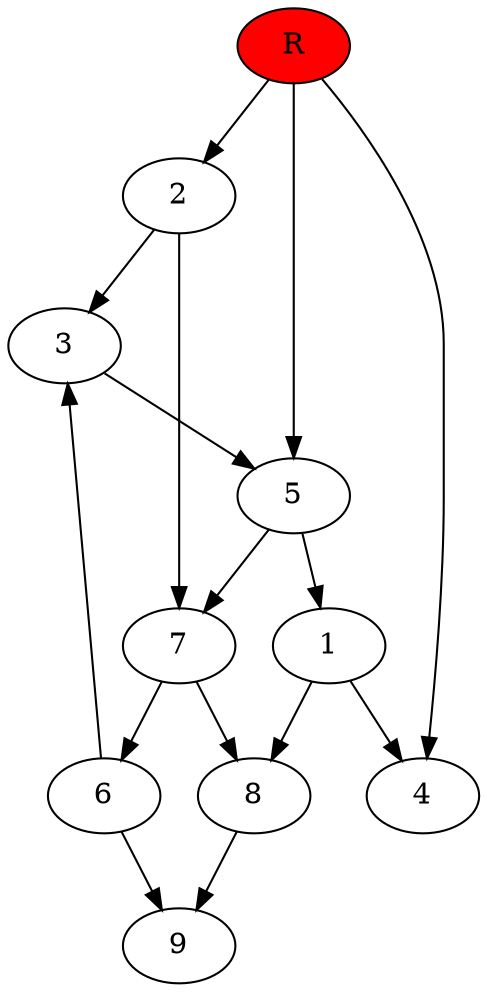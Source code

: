 digraph prb37196 {
	1
	2
	3
	4
	5
	6
	7
	8
	R [fillcolor="#ff0000" style=filled]
	1 -> 4
	1 -> 8
	2 -> 3
	2 -> 7
	3 -> 5
	5 -> 1
	5 -> 7
	6 -> 3
	6 -> 9
	7 -> 6
	7 -> 8
	8 -> 9
	R -> 2
	R -> 4
	R -> 5
}
